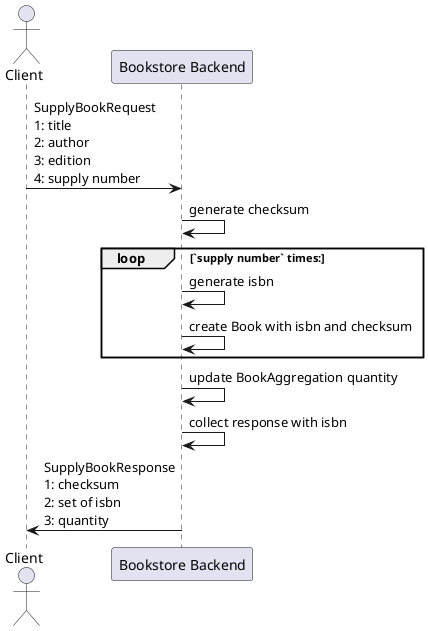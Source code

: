 @startuml
'https://plantuml.com/sequence-diagram

actor Client as C
participant "Bookstore Backend" as BSBE

C -> BSBE: SupplyBookRequest\n1: title\n2: author\n3: edition\n4: supply number
BSBE -> BSBE: generate checksum
    loop `supply number` times:
        BSBE -> BSBE: generate isbn
        BSBE -> BSBE: create Book with isbn and checksum
    end
BSBE -> BSBE: update BookAggregation quantity
BSBE -> BSBE: collect response with isbn
BSBE -> C: SupplyBookResponse\n1: checksum\n2: set of isbn\n3: quantity
@enduml